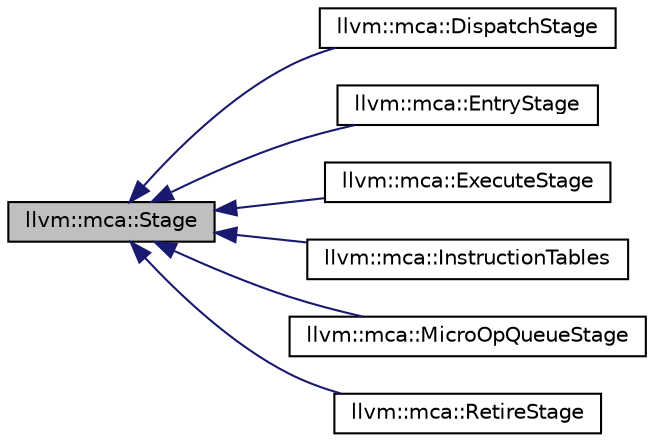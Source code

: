 digraph "llvm::mca::Stage"
{
 // LATEX_PDF_SIZE
  bgcolor="transparent";
  edge [fontname="Helvetica",fontsize="10",labelfontname="Helvetica",labelfontsize="10"];
  node [fontname="Helvetica",fontsize="10",shape="box"];
  rankdir="LR";
  Node1 [label="llvm::mca::Stage",height=0.2,width=0.4,color="black", fillcolor="grey75", style="filled", fontcolor="black",tooltip=" "];
  Node1 -> Node2 [dir="back",color="midnightblue",fontsize="10",style="solid",fontname="Helvetica"];
  Node2 [label="llvm::mca::DispatchStage",height=0.2,width=0.4,color="black",URL="$classllvm_1_1mca_1_1DispatchStage.html",tooltip=" "];
  Node1 -> Node3 [dir="back",color="midnightblue",fontsize="10",style="solid",fontname="Helvetica"];
  Node3 [label="llvm::mca::EntryStage",height=0.2,width=0.4,color="black",URL="$classllvm_1_1mca_1_1EntryStage.html",tooltip=" "];
  Node1 -> Node4 [dir="back",color="midnightblue",fontsize="10",style="solid",fontname="Helvetica"];
  Node4 [label="llvm::mca::ExecuteStage",height=0.2,width=0.4,color="black",URL="$classllvm_1_1mca_1_1ExecuteStage.html",tooltip=" "];
  Node1 -> Node5 [dir="back",color="midnightblue",fontsize="10",style="solid",fontname="Helvetica"];
  Node5 [label="llvm::mca::InstructionTables",height=0.2,width=0.4,color="black",URL="$classllvm_1_1mca_1_1InstructionTables.html",tooltip=" "];
  Node1 -> Node6 [dir="back",color="midnightblue",fontsize="10",style="solid",fontname="Helvetica"];
  Node6 [label="llvm::mca::MicroOpQueueStage",height=0.2,width=0.4,color="black",URL="$classllvm_1_1mca_1_1MicroOpQueueStage.html",tooltip="A stage that simulates a queue of instruction opcodes."];
  Node1 -> Node7 [dir="back",color="midnightblue",fontsize="10",style="solid",fontname="Helvetica"];
  Node7 [label="llvm::mca::RetireStage",height=0.2,width=0.4,color="black",URL="$classllvm_1_1mca_1_1RetireStage.html",tooltip=" "];
}

